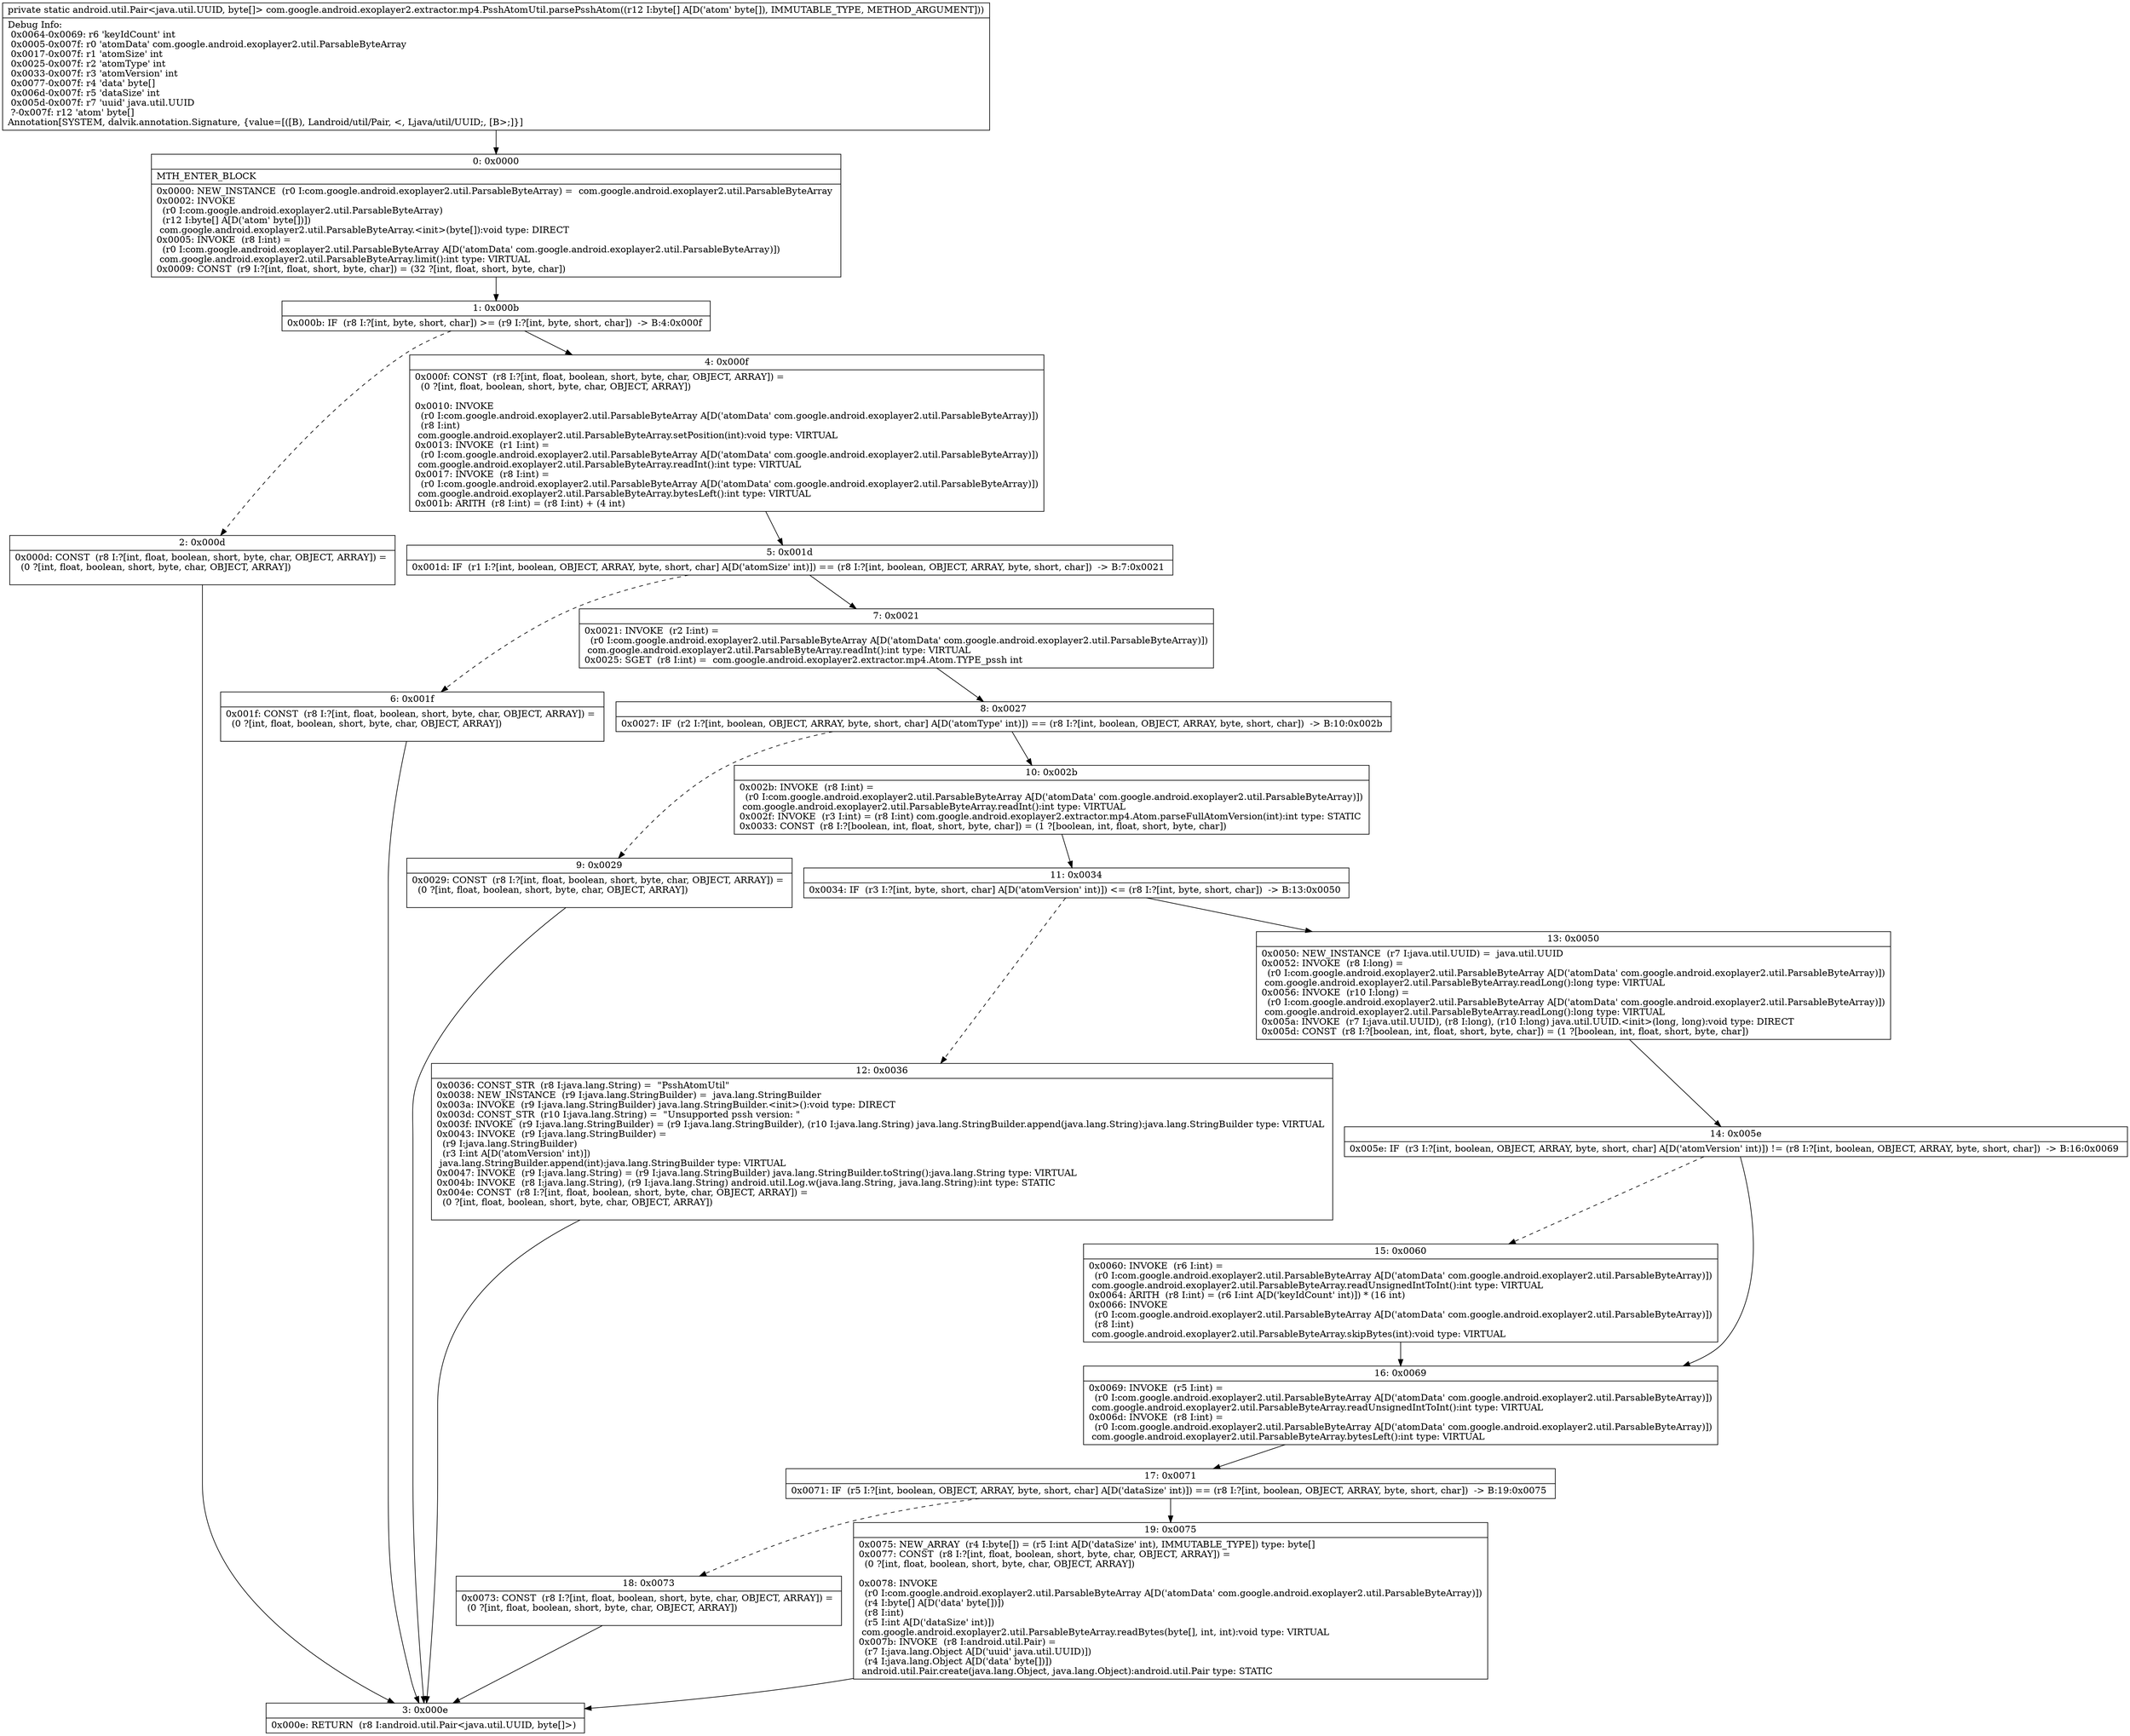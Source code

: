 digraph "CFG forcom.google.android.exoplayer2.extractor.mp4.PsshAtomUtil.parsePsshAtom([B)Landroid\/util\/Pair;" {
Node_0 [shape=record,label="{0\:\ 0x0000|MTH_ENTER_BLOCK\l|0x0000: NEW_INSTANCE  (r0 I:com.google.android.exoplayer2.util.ParsableByteArray) =  com.google.android.exoplayer2.util.ParsableByteArray \l0x0002: INVOKE  \l  (r0 I:com.google.android.exoplayer2.util.ParsableByteArray)\l  (r12 I:byte[] A[D('atom' byte[])])\l com.google.android.exoplayer2.util.ParsableByteArray.\<init\>(byte[]):void type: DIRECT \l0x0005: INVOKE  (r8 I:int) = \l  (r0 I:com.google.android.exoplayer2.util.ParsableByteArray A[D('atomData' com.google.android.exoplayer2.util.ParsableByteArray)])\l com.google.android.exoplayer2.util.ParsableByteArray.limit():int type: VIRTUAL \l0x0009: CONST  (r9 I:?[int, float, short, byte, char]) = (32 ?[int, float, short, byte, char]) \l}"];
Node_1 [shape=record,label="{1\:\ 0x000b|0x000b: IF  (r8 I:?[int, byte, short, char]) \>= (r9 I:?[int, byte, short, char])  \-\> B:4:0x000f \l}"];
Node_2 [shape=record,label="{2\:\ 0x000d|0x000d: CONST  (r8 I:?[int, float, boolean, short, byte, char, OBJECT, ARRAY]) = \l  (0 ?[int, float, boolean, short, byte, char, OBJECT, ARRAY])\l \l}"];
Node_3 [shape=record,label="{3\:\ 0x000e|0x000e: RETURN  (r8 I:android.util.Pair\<java.util.UUID, byte[]\>) \l}"];
Node_4 [shape=record,label="{4\:\ 0x000f|0x000f: CONST  (r8 I:?[int, float, boolean, short, byte, char, OBJECT, ARRAY]) = \l  (0 ?[int, float, boolean, short, byte, char, OBJECT, ARRAY])\l \l0x0010: INVOKE  \l  (r0 I:com.google.android.exoplayer2.util.ParsableByteArray A[D('atomData' com.google.android.exoplayer2.util.ParsableByteArray)])\l  (r8 I:int)\l com.google.android.exoplayer2.util.ParsableByteArray.setPosition(int):void type: VIRTUAL \l0x0013: INVOKE  (r1 I:int) = \l  (r0 I:com.google.android.exoplayer2.util.ParsableByteArray A[D('atomData' com.google.android.exoplayer2.util.ParsableByteArray)])\l com.google.android.exoplayer2.util.ParsableByteArray.readInt():int type: VIRTUAL \l0x0017: INVOKE  (r8 I:int) = \l  (r0 I:com.google.android.exoplayer2.util.ParsableByteArray A[D('atomData' com.google.android.exoplayer2.util.ParsableByteArray)])\l com.google.android.exoplayer2.util.ParsableByteArray.bytesLeft():int type: VIRTUAL \l0x001b: ARITH  (r8 I:int) = (r8 I:int) + (4 int) \l}"];
Node_5 [shape=record,label="{5\:\ 0x001d|0x001d: IF  (r1 I:?[int, boolean, OBJECT, ARRAY, byte, short, char] A[D('atomSize' int)]) == (r8 I:?[int, boolean, OBJECT, ARRAY, byte, short, char])  \-\> B:7:0x0021 \l}"];
Node_6 [shape=record,label="{6\:\ 0x001f|0x001f: CONST  (r8 I:?[int, float, boolean, short, byte, char, OBJECT, ARRAY]) = \l  (0 ?[int, float, boolean, short, byte, char, OBJECT, ARRAY])\l \l}"];
Node_7 [shape=record,label="{7\:\ 0x0021|0x0021: INVOKE  (r2 I:int) = \l  (r0 I:com.google.android.exoplayer2.util.ParsableByteArray A[D('atomData' com.google.android.exoplayer2.util.ParsableByteArray)])\l com.google.android.exoplayer2.util.ParsableByteArray.readInt():int type: VIRTUAL \l0x0025: SGET  (r8 I:int) =  com.google.android.exoplayer2.extractor.mp4.Atom.TYPE_pssh int \l}"];
Node_8 [shape=record,label="{8\:\ 0x0027|0x0027: IF  (r2 I:?[int, boolean, OBJECT, ARRAY, byte, short, char] A[D('atomType' int)]) == (r8 I:?[int, boolean, OBJECT, ARRAY, byte, short, char])  \-\> B:10:0x002b \l}"];
Node_9 [shape=record,label="{9\:\ 0x0029|0x0029: CONST  (r8 I:?[int, float, boolean, short, byte, char, OBJECT, ARRAY]) = \l  (0 ?[int, float, boolean, short, byte, char, OBJECT, ARRAY])\l \l}"];
Node_10 [shape=record,label="{10\:\ 0x002b|0x002b: INVOKE  (r8 I:int) = \l  (r0 I:com.google.android.exoplayer2.util.ParsableByteArray A[D('atomData' com.google.android.exoplayer2.util.ParsableByteArray)])\l com.google.android.exoplayer2.util.ParsableByteArray.readInt():int type: VIRTUAL \l0x002f: INVOKE  (r3 I:int) = (r8 I:int) com.google.android.exoplayer2.extractor.mp4.Atom.parseFullAtomVersion(int):int type: STATIC \l0x0033: CONST  (r8 I:?[boolean, int, float, short, byte, char]) = (1 ?[boolean, int, float, short, byte, char]) \l}"];
Node_11 [shape=record,label="{11\:\ 0x0034|0x0034: IF  (r3 I:?[int, byte, short, char] A[D('atomVersion' int)]) \<= (r8 I:?[int, byte, short, char])  \-\> B:13:0x0050 \l}"];
Node_12 [shape=record,label="{12\:\ 0x0036|0x0036: CONST_STR  (r8 I:java.lang.String) =  \"PsshAtomUtil\" \l0x0038: NEW_INSTANCE  (r9 I:java.lang.StringBuilder) =  java.lang.StringBuilder \l0x003a: INVOKE  (r9 I:java.lang.StringBuilder) java.lang.StringBuilder.\<init\>():void type: DIRECT \l0x003d: CONST_STR  (r10 I:java.lang.String) =  \"Unsupported pssh version: \" \l0x003f: INVOKE  (r9 I:java.lang.StringBuilder) = (r9 I:java.lang.StringBuilder), (r10 I:java.lang.String) java.lang.StringBuilder.append(java.lang.String):java.lang.StringBuilder type: VIRTUAL \l0x0043: INVOKE  (r9 I:java.lang.StringBuilder) = \l  (r9 I:java.lang.StringBuilder)\l  (r3 I:int A[D('atomVersion' int)])\l java.lang.StringBuilder.append(int):java.lang.StringBuilder type: VIRTUAL \l0x0047: INVOKE  (r9 I:java.lang.String) = (r9 I:java.lang.StringBuilder) java.lang.StringBuilder.toString():java.lang.String type: VIRTUAL \l0x004b: INVOKE  (r8 I:java.lang.String), (r9 I:java.lang.String) android.util.Log.w(java.lang.String, java.lang.String):int type: STATIC \l0x004e: CONST  (r8 I:?[int, float, boolean, short, byte, char, OBJECT, ARRAY]) = \l  (0 ?[int, float, boolean, short, byte, char, OBJECT, ARRAY])\l \l}"];
Node_13 [shape=record,label="{13\:\ 0x0050|0x0050: NEW_INSTANCE  (r7 I:java.util.UUID) =  java.util.UUID \l0x0052: INVOKE  (r8 I:long) = \l  (r0 I:com.google.android.exoplayer2.util.ParsableByteArray A[D('atomData' com.google.android.exoplayer2.util.ParsableByteArray)])\l com.google.android.exoplayer2.util.ParsableByteArray.readLong():long type: VIRTUAL \l0x0056: INVOKE  (r10 I:long) = \l  (r0 I:com.google.android.exoplayer2.util.ParsableByteArray A[D('atomData' com.google.android.exoplayer2.util.ParsableByteArray)])\l com.google.android.exoplayer2.util.ParsableByteArray.readLong():long type: VIRTUAL \l0x005a: INVOKE  (r7 I:java.util.UUID), (r8 I:long), (r10 I:long) java.util.UUID.\<init\>(long, long):void type: DIRECT \l0x005d: CONST  (r8 I:?[boolean, int, float, short, byte, char]) = (1 ?[boolean, int, float, short, byte, char]) \l}"];
Node_14 [shape=record,label="{14\:\ 0x005e|0x005e: IF  (r3 I:?[int, boolean, OBJECT, ARRAY, byte, short, char] A[D('atomVersion' int)]) != (r8 I:?[int, boolean, OBJECT, ARRAY, byte, short, char])  \-\> B:16:0x0069 \l}"];
Node_15 [shape=record,label="{15\:\ 0x0060|0x0060: INVOKE  (r6 I:int) = \l  (r0 I:com.google.android.exoplayer2.util.ParsableByteArray A[D('atomData' com.google.android.exoplayer2.util.ParsableByteArray)])\l com.google.android.exoplayer2.util.ParsableByteArray.readUnsignedIntToInt():int type: VIRTUAL \l0x0064: ARITH  (r8 I:int) = (r6 I:int A[D('keyIdCount' int)]) * (16 int) \l0x0066: INVOKE  \l  (r0 I:com.google.android.exoplayer2.util.ParsableByteArray A[D('atomData' com.google.android.exoplayer2.util.ParsableByteArray)])\l  (r8 I:int)\l com.google.android.exoplayer2.util.ParsableByteArray.skipBytes(int):void type: VIRTUAL \l}"];
Node_16 [shape=record,label="{16\:\ 0x0069|0x0069: INVOKE  (r5 I:int) = \l  (r0 I:com.google.android.exoplayer2.util.ParsableByteArray A[D('atomData' com.google.android.exoplayer2.util.ParsableByteArray)])\l com.google.android.exoplayer2.util.ParsableByteArray.readUnsignedIntToInt():int type: VIRTUAL \l0x006d: INVOKE  (r8 I:int) = \l  (r0 I:com.google.android.exoplayer2.util.ParsableByteArray A[D('atomData' com.google.android.exoplayer2.util.ParsableByteArray)])\l com.google.android.exoplayer2.util.ParsableByteArray.bytesLeft():int type: VIRTUAL \l}"];
Node_17 [shape=record,label="{17\:\ 0x0071|0x0071: IF  (r5 I:?[int, boolean, OBJECT, ARRAY, byte, short, char] A[D('dataSize' int)]) == (r8 I:?[int, boolean, OBJECT, ARRAY, byte, short, char])  \-\> B:19:0x0075 \l}"];
Node_18 [shape=record,label="{18\:\ 0x0073|0x0073: CONST  (r8 I:?[int, float, boolean, short, byte, char, OBJECT, ARRAY]) = \l  (0 ?[int, float, boolean, short, byte, char, OBJECT, ARRAY])\l \l}"];
Node_19 [shape=record,label="{19\:\ 0x0075|0x0075: NEW_ARRAY  (r4 I:byte[]) = (r5 I:int A[D('dataSize' int), IMMUTABLE_TYPE]) type: byte[] \l0x0077: CONST  (r8 I:?[int, float, boolean, short, byte, char, OBJECT, ARRAY]) = \l  (0 ?[int, float, boolean, short, byte, char, OBJECT, ARRAY])\l \l0x0078: INVOKE  \l  (r0 I:com.google.android.exoplayer2.util.ParsableByteArray A[D('atomData' com.google.android.exoplayer2.util.ParsableByteArray)])\l  (r4 I:byte[] A[D('data' byte[])])\l  (r8 I:int)\l  (r5 I:int A[D('dataSize' int)])\l com.google.android.exoplayer2.util.ParsableByteArray.readBytes(byte[], int, int):void type: VIRTUAL \l0x007b: INVOKE  (r8 I:android.util.Pair) = \l  (r7 I:java.lang.Object A[D('uuid' java.util.UUID)])\l  (r4 I:java.lang.Object A[D('data' byte[])])\l android.util.Pair.create(java.lang.Object, java.lang.Object):android.util.Pair type: STATIC \l}"];
MethodNode[shape=record,label="{private static android.util.Pair\<java.util.UUID, byte[]\> com.google.android.exoplayer2.extractor.mp4.PsshAtomUtil.parsePsshAtom((r12 I:byte[] A[D('atom' byte[]), IMMUTABLE_TYPE, METHOD_ARGUMENT]))  | Debug Info:\l  0x0064\-0x0069: r6 'keyIdCount' int\l  0x0005\-0x007f: r0 'atomData' com.google.android.exoplayer2.util.ParsableByteArray\l  0x0017\-0x007f: r1 'atomSize' int\l  0x0025\-0x007f: r2 'atomType' int\l  0x0033\-0x007f: r3 'atomVersion' int\l  0x0077\-0x007f: r4 'data' byte[]\l  0x006d\-0x007f: r5 'dataSize' int\l  0x005d\-0x007f: r7 'uuid' java.util.UUID\l  ?\-0x007f: r12 'atom' byte[]\lAnnotation[SYSTEM, dalvik.annotation.Signature, \{value=[([B), Landroid\/util\/Pair, \<, Ljava\/util\/UUID;, [B\>;]\}]\l}"];
MethodNode -> Node_0;
Node_0 -> Node_1;
Node_1 -> Node_2[style=dashed];
Node_1 -> Node_4;
Node_2 -> Node_3;
Node_4 -> Node_5;
Node_5 -> Node_6[style=dashed];
Node_5 -> Node_7;
Node_6 -> Node_3;
Node_7 -> Node_8;
Node_8 -> Node_9[style=dashed];
Node_8 -> Node_10;
Node_9 -> Node_3;
Node_10 -> Node_11;
Node_11 -> Node_12[style=dashed];
Node_11 -> Node_13;
Node_12 -> Node_3;
Node_13 -> Node_14;
Node_14 -> Node_15[style=dashed];
Node_14 -> Node_16;
Node_15 -> Node_16;
Node_16 -> Node_17;
Node_17 -> Node_18[style=dashed];
Node_17 -> Node_19;
Node_18 -> Node_3;
Node_19 -> Node_3;
}

